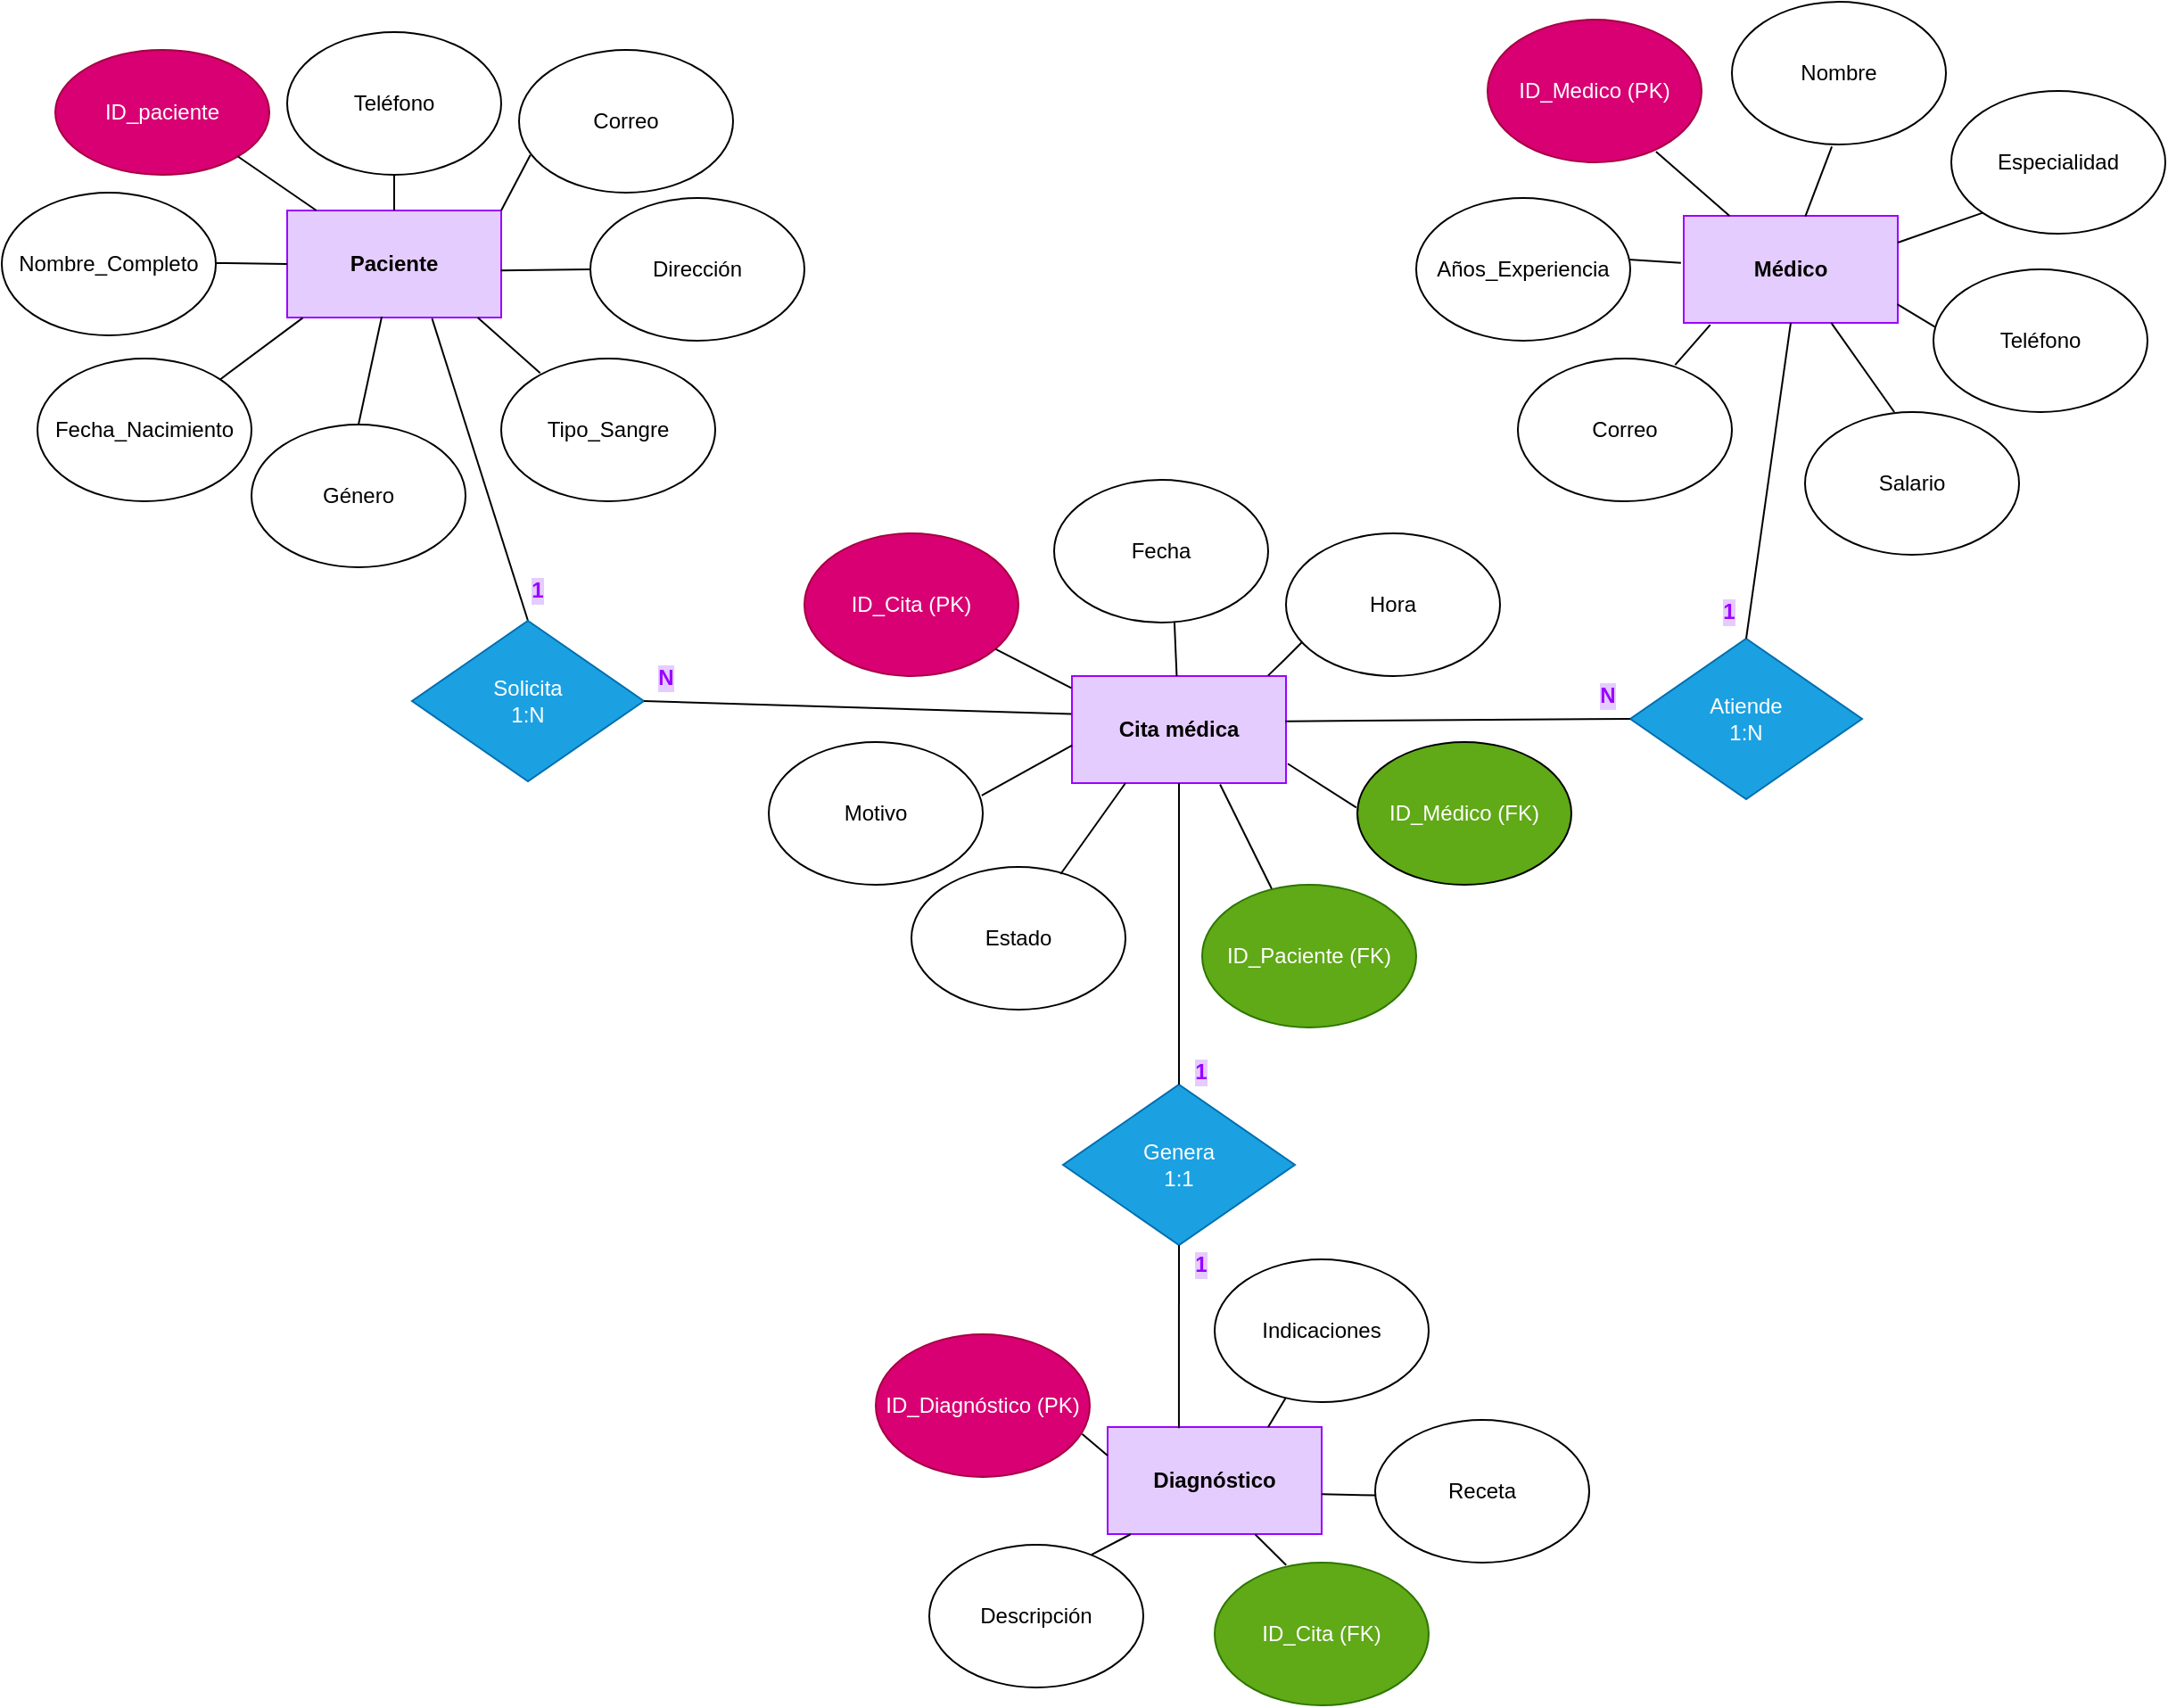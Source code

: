 <mxfile version="28.0.6">
  <diagram name="Página-1" id="-6G7-zytayDccD0y48cG">
    <mxGraphModel dx="1095" dy="622" grid="1" gridSize="10" guides="1" tooltips="1" connect="1" arrows="1" fold="1" page="1" pageScale="1" pageWidth="827" pageHeight="1169" math="0" shadow="0">
      <root>
        <mxCell id="0" />
        <mxCell id="1" parent="0" />
        <mxCell id="tUyBVThGk6CRZ4kE3ZH6-1" value="Paciente" style="rounded=0;whiteSpace=wrap;html=1;fillColor=#E5CCFF;strokeColor=#9A03FF;fontColor=#000000;fontStyle=1" vertex="1" parent="1">
          <mxGeometry x="370" y="217" width="120" height="60" as="geometry" />
        </mxCell>
        <mxCell id="tUyBVThGk6CRZ4kE3ZH6-2" value="Médico" style="rounded=0;whiteSpace=wrap;html=1;fillColor=#E5CCFF;strokeColor=#9A03FF;fontColor=#000000;fontStyle=1" vertex="1" parent="1">
          <mxGeometry x="1153" y="220" width="120" height="60" as="geometry" />
        </mxCell>
        <mxCell id="tUyBVThGk6CRZ4kE3ZH6-3" value="Cita médica" style="rounded=0;whiteSpace=wrap;html=1;fillColor=#E5CCFF;strokeColor=#9A03FF;fontColor=#000000;fontStyle=1" vertex="1" parent="1">
          <mxGeometry x="810" y="478" width="120" height="60" as="geometry" />
        </mxCell>
        <mxCell id="tUyBVThGk6CRZ4kE3ZH6-4" value="Diagnóstico" style="rounded=0;whiteSpace=wrap;html=1;fillColor=#E5CCFF;strokeColor=#9A03FF;fontColor=#000000;fontStyle=1" vertex="1" parent="1">
          <mxGeometry x="830" y="899" width="120" height="60" as="geometry" />
        </mxCell>
        <mxCell id="tUyBVThGk6CRZ4kE3ZH6-5" value="ID_paciente" style="ellipse;whiteSpace=wrap;html=1;fillColor=#d80073;fontColor=#ffffff;strokeColor=#A50040;" vertex="1" parent="1">
          <mxGeometry x="240" y="127" width="120" height="70" as="geometry" />
        </mxCell>
        <mxCell id="tUyBVThGk6CRZ4kE3ZH6-6" value="Nombre_Completo" style="ellipse;whiteSpace=wrap;html=1;" vertex="1" parent="1">
          <mxGeometry x="210" y="207" width="120" height="80" as="geometry" />
        </mxCell>
        <mxCell id="tUyBVThGk6CRZ4kE3ZH6-7" value="Fecha_Nacimiento" style="ellipse;whiteSpace=wrap;html=1;" vertex="1" parent="1">
          <mxGeometry x="230" y="300" width="120" height="80" as="geometry" />
        </mxCell>
        <mxCell id="tUyBVThGk6CRZ4kE3ZH6-8" value="Género" style="ellipse;whiteSpace=wrap;html=1;" vertex="1" parent="1">
          <mxGeometry x="350" y="337" width="120" height="80" as="geometry" />
        </mxCell>
        <mxCell id="tUyBVThGk6CRZ4kE3ZH6-9" value="Teléfono" style="ellipse;whiteSpace=wrap;html=1;" vertex="1" parent="1">
          <mxGeometry x="370" y="117" width="120" height="80" as="geometry" />
        </mxCell>
        <mxCell id="tUyBVThGk6CRZ4kE3ZH6-10" value="Correo" style="ellipse;whiteSpace=wrap;html=1;" vertex="1" parent="1">
          <mxGeometry x="500" y="127" width="120" height="80" as="geometry" />
        </mxCell>
        <mxCell id="tUyBVThGk6CRZ4kE3ZH6-11" value="Dirección" style="ellipse;whiteSpace=wrap;html=1;" vertex="1" parent="1">
          <mxGeometry x="540" y="210" width="120" height="80" as="geometry" />
        </mxCell>
        <mxCell id="tUyBVThGk6CRZ4kE3ZH6-12" value="Tipo_Sangre" style="ellipse;whiteSpace=wrap;html=1;" vertex="1" parent="1">
          <mxGeometry x="490" y="300" width="120" height="80" as="geometry" />
        </mxCell>
        <mxCell id="tUyBVThGk6CRZ4kE3ZH6-13" value="ID_Medico (PK)" style="ellipse;whiteSpace=wrap;html=1;fillColor=#d80073;fontColor=#ffffff;strokeColor=#A50040;" vertex="1" parent="1">
          <mxGeometry x="1043" y="110" width="120" height="80" as="geometry" />
        </mxCell>
        <mxCell id="tUyBVThGk6CRZ4kE3ZH6-14" value="Nombre" style="ellipse;whiteSpace=wrap;html=1;" vertex="1" parent="1">
          <mxGeometry x="1180" y="100" width="120" height="80" as="geometry" />
        </mxCell>
        <mxCell id="tUyBVThGk6CRZ4kE3ZH6-15" value="Especialidad" style="ellipse;whiteSpace=wrap;html=1;" vertex="1" parent="1">
          <mxGeometry x="1303" y="150" width="120" height="80" as="geometry" />
        </mxCell>
        <mxCell id="tUyBVThGk6CRZ4kE3ZH6-16" value="Teléfono" style="ellipse;whiteSpace=wrap;html=1;" vertex="1" parent="1">
          <mxGeometry x="1293" y="250" width="120" height="80" as="geometry" />
        </mxCell>
        <mxCell id="tUyBVThGk6CRZ4kE3ZH6-17" value="Correo" style="ellipse;whiteSpace=wrap;html=1;" vertex="1" parent="1">
          <mxGeometry x="1060" y="300" width="120" height="80" as="geometry" />
        </mxCell>
        <mxCell id="tUyBVThGk6CRZ4kE3ZH6-18" value="Años_Experiencia" style="ellipse;whiteSpace=wrap;html=1;" vertex="1" parent="1">
          <mxGeometry x="1003" y="210" width="120" height="80" as="geometry" />
        </mxCell>
        <mxCell id="tUyBVThGk6CRZ4kE3ZH6-19" value="Salario" style="ellipse;whiteSpace=wrap;html=1;" vertex="1" parent="1">
          <mxGeometry x="1221" y="330" width="120" height="80" as="geometry" />
        </mxCell>
        <mxCell id="tUyBVThGk6CRZ4kE3ZH6-21" value="ID_Cita (PK)" style="ellipse;whiteSpace=wrap;html=1;fillColor=#d80073;fontColor=#ffffff;strokeColor=#A50040;" vertex="1" parent="1">
          <mxGeometry x="660" y="398" width="120" height="80" as="geometry" />
        </mxCell>
        <mxCell id="tUyBVThGk6CRZ4kE3ZH6-22" value="Estado" style="ellipse;whiteSpace=wrap;html=1;" vertex="1" parent="1">
          <mxGeometry x="720" y="585" width="120" height="80" as="geometry" />
        </mxCell>
        <mxCell id="tUyBVThGk6CRZ4kE3ZH6-23" value="Hora" style="ellipse;whiteSpace=wrap;html=1;" vertex="1" parent="1">
          <mxGeometry x="930" y="398" width="120" height="80" as="geometry" />
        </mxCell>
        <mxCell id="tUyBVThGk6CRZ4kE3ZH6-24" value="Fecha" style="ellipse;whiteSpace=wrap;html=1;" vertex="1" parent="1">
          <mxGeometry x="800" y="368" width="120" height="80" as="geometry" />
        </mxCell>
        <mxCell id="tUyBVThGk6CRZ4kE3ZH6-25" value="Motivo" style="ellipse;whiteSpace=wrap;html=1;" vertex="1" parent="1">
          <mxGeometry x="640" y="515" width="120" height="80" as="geometry" />
        </mxCell>
        <mxCell id="tUyBVThGk6CRZ4kE3ZH6-27" value="ID_Médico (FK)" style="ellipse;whiteSpace=wrap;html=1;fillColor=#60a917;fontColor=#ffffff;strokeColor=default;gradientColor=none;shadow=0;" vertex="1" parent="1">
          <mxGeometry x="970" y="515" width="120" height="80" as="geometry" />
        </mxCell>
        <mxCell id="tUyBVThGk6CRZ4kE3ZH6-28" value="ID_Paciente (FK)" style="ellipse;whiteSpace=wrap;html=1;fillColor=#60a917;fontColor=#ffffff;strokeColor=#2D7600;" vertex="1" parent="1">
          <mxGeometry x="883" y="595" width="120" height="80" as="geometry" />
        </mxCell>
        <mxCell id="tUyBVThGk6CRZ4kE3ZH6-29" value="Indicaciones" style="ellipse;whiteSpace=wrap;html=1;" vertex="1" parent="1">
          <mxGeometry x="890" y="805" width="120" height="80" as="geometry" />
        </mxCell>
        <mxCell id="tUyBVThGk6CRZ4kE3ZH6-30" value="Receta" style="ellipse;whiteSpace=wrap;html=1;" vertex="1" parent="1">
          <mxGeometry x="980" y="895" width="120" height="80" as="geometry" />
        </mxCell>
        <mxCell id="tUyBVThGk6CRZ4kE3ZH6-31" value="ID_Cita (FK)" style="ellipse;whiteSpace=wrap;html=1;fillColor=#60a917;fontColor=#ffffff;strokeColor=#2D7600;" vertex="1" parent="1">
          <mxGeometry x="890" y="975" width="120" height="80" as="geometry" />
        </mxCell>
        <mxCell id="tUyBVThGk6CRZ4kE3ZH6-32" value="Descripción" style="ellipse;whiteSpace=wrap;html=1;" vertex="1" parent="1">
          <mxGeometry x="730" y="965" width="120" height="80" as="geometry" />
        </mxCell>
        <mxCell id="tUyBVThGk6CRZ4kE3ZH6-33" value="ID_Diagnóstico (PK)" style="ellipse;whiteSpace=wrap;html=1;fillColor=#d80073;fontColor=#ffffff;strokeColor=#A50040;" vertex="1" parent="1">
          <mxGeometry x="700" y="847" width="120" height="80" as="geometry" />
        </mxCell>
        <mxCell id="tUyBVThGk6CRZ4kE3ZH6-36" value="" style="endArrow=none;html=1;rounded=0;exitX=1;exitY=0;exitDx=0;exitDy=0;entryX=0.053;entryY=0.736;entryDx=0;entryDy=0;entryPerimeter=0;" edge="1" parent="1" source="tUyBVThGk6CRZ4kE3ZH6-1" target="tUyBVThGk6CRZ4kE3ZH6-10">
          <mxGeometry width="50" height="50" relative="1" as="geometry">
            <mxPoint x="430" y="297" as="sourcePoint" />
            <mxPoint x="500" y="217" as="targetPoint" />
          </mxGeometry>
        </mxCell>
        <mxCell id="tUyBVThGk6CRZ4kE3ZH6-37" value="" style="endArrow=none;html=1;rounded=0;exitX=0.998;exitY=0.561;exitDx=0;exitDy=0;exitPerimeter=0;entryX=0;entryY=0.5;entryDx=0;entryDy=0;" edge="1" parent="1" source="tUyBVThGk6CRZ4kE3ZH6-1" target="tUyBVThGk6CRZ4kE3ZH6-11">
          <mxGeometry width="50" height="50" relative="1" as="geometry">
            <mxPoint x="480" y="317" as="sourcePoint" />
            <mxPoint x="520" y="277" as="targetPoint" />
          </mxGeometry>
        </mxCell>
        <mxCell id="tUyBVThGk6CRZ4kE3ZH6-38" value="" style="endArrow=none;html=1;rounded=0;entryX=0.5;entryY=1;entryDx=0;entryDy=0;exitX=0.5;exitY=0;exitDx=0;exitDy=0;" edge="1" parent="1" source="tUyBVThGk6CRZ4kE3ZH6-1" target="tUyBVThGk6CRZ4kE3ZH6-9">
          <mxGeometry width="50" height="50" relative="1" as="geometry">
            <mxPoint x="370" y="257" as="sourcePoint" />
            <mxPoint x="420" y="207" as="targetPoint" />
          </mxGeometry>
        </mxCell>
        <mxCell id="tUyBVThGk6CRZ4kE3ZH6-39" value="" style="endArrow=none;html=1;rounded=0;entryX=0.442;entryY=0.992;entryDx=0;entryDy=0;entryPerimeter=0;exitX=0.5;exitY=0;exitDx=0;exitDy=0;" edge="1" parent="1" source="tUyBVThGk6CRZ4kE3ZH6-8" target="tUyBVThGk6CRZ4kE3ZH6-1">
          <mxGeometry width="50" height="50" relative="1" as="geometry">
            <mxPoint x="370" y="287" as="sourcePoint" />
            <mxPoint x="420" y="237" as="targetPoint" />
          </mxGeometry>
        </mxCell>
        <mxCell id="tUyBVThGk6CRZ4kE3ZH6-40" value="" style="endArrow=none;html=1;rounded=0;entryX=1;entryY=0;entryDx=0;entryDy=0;exitX=0.073;exitY=1.003;exitDx=0;exitDy=0;exitPerimeter=0;" edge="1" parent="1" source="tUyBVThGk6CRZ4kE3ZH6-1" target="tUyBVThGk6CRZ4kE3ZH6-7">
          <mxGeometry width="50" height="50" relative="1" as="geometry">
            <mxPoint x="370" y="287" as="sourcePoint" />
            <mxPoint x="420" y="237" as="targetPoint" />
          </mxGeometry>
        </mxCell>
        <mxCell id="tUyBVThGk6CRZ4kE3ZH6-41" value="" style="endArrow=none;html=1;rounded=0;entryX=1.003;entryY=0.493;entryDx=0;entryDy=0;entryPerimeter=0;exitX=0;exitY=0.5;exitDx=0;exitDy=0;" edge="1" parent="1" source="tUyBVThGk6CRZ4kE3ZH6-1" target="tUyBVThGk6CRZ4kE3ZH6-6">
          <mxGeometry width="50" height="50" relative="1" as="geometry">
            <mxPoint x="370" y="287" as="sourcePoint" />
            <mxPoint x="420" y="237" as="targetPoint" />
          </mxGeometry>
        </mxCell>
        <mxCell id="tUyBVThGk6CRZ4kE3ZH6-42" value="" style="endArrow=none;html=1;rounded=0;entryX=1;entryY=1;entryDx=0;entryDy=0;" edge="1" parent="1" source="tUyBVThGk6CRZ4kE3ZH6-1" target="tUyBVThGk6CRZ4kE3ZH6-5">
          <mxGeometry width="50" height="50" relative="1" as="geometry">
            <mxPoint x="370" y="287" as="sourcePoint" />
            <mxPoint x="420" y="237" as="targetPoint" />
          </mxGeometry>
        </mxCell>
        <mxCell id="tUyBVThGk6CRZ4kE3ZH6-43" value="" style="endArrow=none;html=1;rounded=0;entryX=0.89;entryY=1;entryDx=0;entryDy=0;entryPerimeter=0;exitX=0.182;exitY=0.101;exitDx=0;exitDy=0;exitPerimeter=0;" edge="1" parent="1" source="tUyBVThGk6CRZ4kE3ZH6-12" target="tUyBVThGk6CRZ4kE3ZH6-1">
          <mxGeometry width="50" height="50" relative="1" as="geometry">
            <mxPoint x="380" y="307" as="sourcePoint" />
            <mxPoint x="430" y="257" as="targetPoint" />
          </mxGeometry>
        </mxCell>
        <mxCell id="tUyBVThGk6CRZ4kE3ZH6-44" value="" style="endArrow=none;html=1;rounded=0;entryX=0.688;entryY=0.997;entryDx=0;entryDy=0;entryPerimeter=0;exitX=0.417;exitY=0;exitDx=0;exitDy=0;exitPerimeter=0;" edge="1" parent="1" source="tUyBVThGk6CRZ4kE3ZH6-19" target="tUyBVThGk6CRZ4kE3ZH6-2">
          <mxGeometry width="50" height="50" relative="1" as="geometry">
            <mxPoint x="1173" y="250" as="sourcePoint" />
            <mxPoint x="1223" y="200" as="targetPoint" />
          </mxGeometry>
        </mxCell>
        <mxCell id="tUyBVThGk6CRZ4kE3ZH6-45" value="" style="endArrow=none;html=1;rounded=0;entryX=0.006;entryY=0.402;entryDx=0;entryDy=0;entryPerimeter=0;exitX=0.998;exitY=0.826;exitDx=0;exitDy=0;exitPerimeter=0;" edge="1" parent="1" source="tUyBVThGk6CRZ4kE3ZH6-2" target="tUyBVThGk6CRZ4kE3ZH6-16">
          <mxGeometry width="50" height="50" relative="1" as="geometry">
            <mxPoint x="1173" y="250" as="sourcePoint" />
            <mxPoint x="1223" y="200" as="targetPoint" />
          </mxGeometry>
        </mxCell>
        <mxCell id="tUyBVThGk6CRZ4kE3ZH6-46" value="" style="endArrow=none;html=1;rounded=0;entryX=0;entryY=1;entryDx=0;entryDy=0;exitX=1;exitY=0.25;exitDx=0;exitDy=0;" edge="1" parent="1" source="tUyBVThGk6CRZ4kE3ZH6-2" target="tUyBVThGk6CRZ4kE3ZH6-15">
          <mxGeometry width="50" height="50" relative="1" as="geometry">
            <mxPoint x="1173" y="250" as="sourcePoint" />
            <mxPoint x="1223" y="200" as="targetPoint" />
          </mxGeometry>
        </mxCell>
        <mxCell id="tUyBVThGk6CRZ4kE3ZH6-47" value="" style="endArrow=none;html=1;rounded=0;entryX=0.467;entryY=1.015;entryDx=0;entryDy=0;entryPerimeter=0;exitX=0.568;exitY=0.005;exitDx=0;exitDy=0;exitPerimeter=0;" edge="1" parent="1" source="tUyBVThGk6CRZ4kE3ZH6-2" target="tUyBVThGk6CRZ4kE3ZH6-14">
          <mxGeometry width="50" height="50" relative="1" as="geometry">
            <mxPoint x="1173" y="250" as="sourcePoint" />
            <mxPoint x="1223" y="200" as="targetPoint" />
          </mxGeometry>
        </mxCell>
        <mxCell id="tUyBVThGk6CRZ4kE3ZH6-48" value="" style="endArrow=none;html=1;rounded=0;entryX=0.787;entryY=0.925;entryDx=0;entryDy=0;entryPerimeter=0;" edge="1" parent="1" source="tUyBVThGk6CRZ4kE3ZH6-2" target="tUyBVThGk6CRZ4kE3ZH6-13">
          <mxGeometry width="50" height="50" relative="1" as="geometry">
            <mxPoint x="1173" y="250" as="sourcePoint" />
            <mxPoint x="1223" y="200" as="targetPoint" />
          </mxGeometry>
        </mxCell>
        <mxCell id="tUyBVThGk6CRZ4kE3ZH6-49" value="" style="endArrow=none;html=1;rounded=0;exitX=0.735;exitY=0.044;exitDx=0;exitDy=0;exitPerimeter=0;entryX=0.124;entryY=1.017;entryDx=0;entryDy=0;entryPerimeter=0;" edge="1" parent="1" source="tUyBVThGk6CRZ4kE3ZH6-17" target="tUyBVThGk6CRZ4kE3ZH6-2">
          <mxGeometry width="50" height="50" relative="1" as="geometry">
            <mxPoint x="1173" y="250" as="sourcePoint" />
            <mxPoint x="1223" y="200" as="targetPoint" />
          </mxGeometry>
        </mxCell>
        <mxCell id="tUyBVThGk6CRZ4kE3ZH6-50" value="" style="endArrow=none;html=1;rounded=0;entryX=0.992;entryY=0.431;entryDx=0;entryDy=0;entryPerimeter=0;exitX=-0.013;exitY=0.439;exitDx=0;exitDy=0;exitPerimeter=0;" edge="1" parent="1" source="tUyBVThGk6CRZ4kE3ZH6-2" target="tUyBVThGk6CRZ4kE3ZH6-18">
          <mxGeometry width="50" height="50" relative="1" as="geometry">
            <mxPoint x="1173" y="250" as="sourcePoint" />
            <mxPoint x="1223" y="200" as="targetPoint" />
          </mxGeometry>
        </mxCell>
        <mxCell id="tUyBVThGk6CRZ4kE3ZH6-52" value="" style="endArrow=none;html=1;rounded=0;entryX=0.562;entryY=0.992;entryDx=0;entryDy=0;entryPerimeter=0;" edge="1" parent="1" source="tUyBVThGk6CRZ4kE3ZH6-3" target="tUyBVThGk6CRZ4kE3ZH6-24">
          <mxGeometry width="50" height="50" relative="1" as="geometry">
            <mxPoint x="840" y="518" as="sourcePoint" />
            <mxPoint x="890" y="468" as="targetPoint" />
          </mxGeometry>
        </mxCell>
        <mxCell id="tUyBVThGk6CRZ4kE3ZH6-53" value="" style="endArrow=none;html=1;rounded=0;entryX=0.892;entryY=0.81;entryDx=0;entryDy=0;entryPerimeter=0;exitX=-0.003;exitY=0.112;exitDx=0;exitDy=0;exitPerimeter=0;" edge="1" parent="1" source="tUyBVThGk6CRZ4kE3ZH6-3" target="tUyBVThGk6CRZ4kE3ZH6-21">
          <mxGeometry width="50" height="50" relative="1" as="geometry">
            <mxPoint x="840" y="508" as="sourcePoint" />
            <mxPoint x="890" y="458" as="targetPoint" />
          </mxGeometry>
        </mxCell>
        <mxCell id="tUyBVThGk6CRZ4kE3ZH6-54" value="" style="endArrow=none;html=1;rounded=0;entryX=0.25;entryY=1;entryDx=0;entryDy=0;exitX=0.697;exitY=0.05;exitDx=0;exitDy=0;exitPerimeter=0;" edge="1" parent="1" source="tUyBVThGk6CRZ4kE3ZH6-22" target="tUyBVThGk6CRZ4kE3ZH6-3">
          <mxGeometry width="50" height="50" relative="1" as="geometry">
            <mxPoint x="810" y="575" as="sourcePoint" />
            <mxPoint x="890" y="458" as="targetPoint" />
          </mxGeometry>
        </mxCell>
        <mxCell id="tUyBVThGk6CRZ4kE3ZH6-55" value="" style="endArrow=none;html=1;rounded=0;exitX=-0.005;exitY=0.459;exitDx=0;exitDy=0;exitPerimeter=0;entryX=1.008;entryY=0.819;entryDx=0;entryDy=0;entryPerimeter=0;" edge="1" parent="1" source="tUyBVThGk6CRZ4kE3ZH6-27" target="tUyBVThGk6CRZ4kE3ZH6-3">
          <mxGeometry width="50" height="50" relative="1" as="geometry">
            <mxPoint x="840" y="508" as="sourcePoint" />
            <mxPoint x="890" y="458" as="targetPoint" />
          </mxGeometry>
        </mxCell>
        <mxCell id="tUyBVThGk6CRZ4kE3ZH6-56" value="" style="endArrow=none;html=1;rounded=0;entryX=0.083;entryY=0.75;entryDx=0;entryDy=0;entryPerimeter=0;exitX=0.925;exitY=-0.022;exitDx=0;exitDy=0;exitPerimeter=0;" edge="1" parent="1">
          <mxGeometry width="50" height="50" relative="1" as="geometry">
            <mxPoint x="920" y="477.68" as="sourcePoint" />
            <mxPoint x="938.96" y="459" as="targetPoint" />
            <Array as="points">
              <mxPoint x="929" y="469" />
            </Array>
          </mxGeometry>
        </mxCell>
        <mxCell id="tUyBVThGk6CRZ4kE3ZH6-57" value="" style="endArrow=none;html=1;rounded=0;entryX=0.325;entryY=0.028;entryDx=0;entryDy=0;entryPerimeter=0;exitX=0.692;exitY=1.013;exitDx=0;exitDy=0;exitPerimeter=0;" edge="1" parent="1" source="tUyBVThGk6CRZ4kE3ZH6-3">
          <mxGeometry width="50" height="50" relative="1" as="geometry">
            <mxPoint x="840" y="488" as="sourcePoint" />
            <mxPoint x="922" y="597.24" as="targetPoint" />
          </mxGeometry>
        </mxCell>
        <mxCell id="tUyBVThGk6CRZ4kE3ZH6-58" value="" style="endArrow=none;html=1;rounded=0;entryX=0.995;entryY=0.374;entryDx=0;entryDy=0;exitX=0.001;exitY=0.646;exitDx=0;exitDy=0;exitPerimeter=0;entryPerimeter=0;" edge="1" parent="1" source="tUyBVThGk6CRZ4kE3ZH6-3" target="tUyBVThGk6CRZ4kE3ZH6-25">
          <mxGeometry width="50" height="50" relative="1" as="geometry">
            <mxPoint x="840" y="488" as="sourcePoint" />
            <mxPoint x="890" y="438" as="targetPoint" />
          </mxGeometry>
        </mxCell>
        <mxCell id="tUyBVThGk6CRZ4kE3ZH6-59" value="" style="endArrow=none;html=1;rounded=0;exitX=0.107;exitY=1.002;exitDx=0;exitDy=0;exitPerimeter=0;entryX=0.758;entryY=0.07;entryDx=0;entryDy=0;entryPerimeter=0;" edge="1" parent="1" source="tUyBVThGk6CRZ4kE3ZH6-4" target="tUyBVThGk6CRZ4kE3ZH6-32">
          <mxGeometry width="50" height="50" relative="1" as="geometry">
            <mxPoint x="900" y="955" as="sourcePoint" />
            <mxPoint x="830" y="974" as="targetPoint" />
          </mxGeometry>
        </mxCell>
        <mxCell id="tUyBVThGk6CRZ4kE3ZH6-60" value="" style="endArrow=none;html=1;rounded=0;exitX=0.689;exitY=0.986;exitDx=0;exitDy=0;exitPerimeter=0;entryX=0.334;entryY=0.017;entryDx=0;entryDy=0;entryPerimeter=0;" edge="1" parent="1" target="tUyBVThGk6CRZ4kE3ZH6-31">
          <mxGeometry width="50" height="50" relative="1" as="geometry">
            <mxPoint x="912.68" y="959.16" as="sourcePoint" />
            <mxPoint x="940" y="985" as="targetPoint" />
          </mxGeometry>
        </mxCell>
        <mxCell id="tUyBVThGk6CRZ4kE3ZH6-61" value="" style="endArrow=none;html=1;rounded=0;entryX=0.001;entryY=0.528;entryDx=0;entryDy=0;entryPerimeter=0;exitX=1.001;exitY=0.628;exitDx=0;exitDy=0;exitPerimeter=0;" edge="1" parent="1" source="tUyBVThGk6CRZ4kE3ZH6-4" target="tUyBVThGk6CRZ4kE3ZH6-30">
          <mxGeometry width="50" height="50" relative="1" as="geometry">
            <mxPoint x="900" y="955" as="sourcePoint" />
            <mxPoint x="950" y="905" as="targetPoint" />
          </mxGeometry>
        </mxCell>
        <mxCell id="tUyBVThGk6CRZ4kE3ZH6-63" value="" style="endArrow=none;html=1;rounded=0;entryX=0.964;entryY=0.699;entryDx=0;entryDy=0;entryPerimeter=0;exitX=-0.026;exitY=0.256;exitDx=0;exitDy=0;exitPerimeter=0;" edge="1" parent="1" target="tUyBVThGk6CRZ4kE3ZH6-33">
          <mxGeometry width="50" height="50" relative="1" as="geometry">
            <mxPoint x="830.0" y="915" as="sourcePoint" />
            <mxPoint x="804.96" y="901.64" as="targetPoint" />
          </mxGeometry>
        </mxCell>
        <mxCell id="tUyBVThGk6CRZ4kE3ZH6-64" value="Atiende&lt;div&gt;1:N&lt;/div&gt;" style="rhombus;whiteSpace=wrap;html=1;fillColor=#1ba1e2;strokeColor=#006EAF;fontColor=#ffffff;" vertex="1" parent="1">
          <mxGeometry x="1123" y="457" width="130" height="90" as="geometry" />
        </mxCell>
        <mxCell id="tUyBVThGk6CRZ4kE3ZH6-71" value="" style="endArrow=none;html=1;rounded=0;entryX=0.677;entryY=1.009;entryDx=0;entryDy=0;entryPerimeter=0;exitX=0.5;exitY=0;exitDx=0;exitDy=0;" edge="1" parent="1" source="tUyBVThGk6CRZ4kE3ZH6-72" target="tUyBVThGk6CRZ4kE3ZH6-1">
          <mxGeometry width="50" height="50" relative="1" as="geometry">
            <mxPoint x="500" y="457" as="sourcePoint" />
            <mxPoint x="800" y="527" as="targetPoint" />
          </mxGeometry>
        </mxCell>
        <mxCell id="tUyBVThGk6CRZ4kE3ZH6-72" value="Solicita&lt;div&gt;1:N&lt;/div&gt;" style="rhombus;whiteSpace=wrap;html=1;fillColor=#1ba1e2;strokeColor=#006EAF;fontColor=#ffffff;" vertex="1" parent="1">
          <mxGeometry x="440" y="447" width="130" height="90" as="geometry" />
        </mxCell>
        <mxCell id="tUyBVThGk6CRZ4kE3ZH6-73" value="" style="endArrow=none;html=1;rounded=0;entryX=-0.003;entryY=0.355;entryDx=0;entryDy=0;entryPerimeter=0;exitX=1;exitY=0.5;exitDx=0;exitDy=0;" edge="1" parent="1" source="tUyBVThGk6CRZ4kE3ZH6-72" target="tUyBVThGk6CRZ4kE3ZH6-3">
          <mxGeometry width="50" height="50" relative="1" as="geometry">
            <mxPoint x="730" y="547" as="sourcePoint" />
            <mxPoint x="780" y="497" as="targetPoint" />
          </mxGeometry>
        </mxCell>
        <mxCell id="tUyBVThGk6CRZ4kE3ZH6-74" value="" style="endArrow=none;html=1;rounded=0;entryX=0.5;entryY=1;entryDx=0;entryDy=0;exitX=0.5;exitY=0;exitDx=0;exitDy=0;" edge="1" parent="1" source="tUyBVThGk6CRZ4kE3ZH6-64" target="tUyBVThGk6CRZ4kE3ZH6-2">
          <mxGeometry width="50" height="50" relative="1" as="geometry">
            <mxPoint x="1100" y="557" as="sourcePoint" />
            <mxPoint x="1150" y="507" as="targetPoint" />
          </mxGeometry>
        </mxCell>
        <mxCell id="tUyBVThGk6CRZ4kE3ZH6-75" value="" style="endArrow=none;html=1;rounded=0;entryX=0;entryY=0.5;entryDx=0;entryDy=0;exitX=0.997;exitY=0.422;exitDx=0;exitDy=0;exitPerimeter=0;" edge="1" parent="1" source="tUyBVThGk6CRZ4kE3ZH6-3" target="tUyBVThGk6CRZ4kE3ZH6-64">
          <mxGeometry width="50" height="50" relative="1" as="geometry">
            <mxPoint x="1100" y="557" as="sourcePoint" />
            <mxPoint x="1150" y="507" as="targetPoint" />
          </mxGeometry>
        </mxCell>
        <mxCell id="tUyBVThGk6CRZ4kE3ZH6-76" value="Genera&lt;div&gt;1:1&lt;/div&gt;" style="rhombus;whiteSpace=wrap;html=1;fillColor=#1ba1e2;strokeColor=#006EAF;fontColor=#ffffff;" vertex="1" parent="1">
          <mxGeometry x="805" y="707" width="130" height="90" as="geometry" />
        </mxCell>
        <mxCell id="tUyBVThGk6CRZ4kE3ZH6-77" value="" style="endArrow=none;html=1;rounded=0;entryX=0.5;entryY=1;entryDx=0;entryDy=0;exitX=0.5;exitY=0;exitDx=0;exitDy=0;" edge="1" parent="1" source="tUyBVThGk6CRZ4kE3ZH6-76" target="tUyBVThGk6CRZ4kE3ZH6-3">
          <mxGeometry width="50" height="50" relative="1" as="geometry">
            <mxPoint x="950" y="777" as="sourcePoint" />
            <mxPoint x="1000" y="727" as="targetPoint" />
          </mxGeometry>
        </mxCell>
        <mxCell id="tUyBVThGk6CRZ4kE3ZH6-78" value="" style="endArrow=none;html=1;rounded=0;entryX=0.5;entryY=1;entryDx=0;entryDy=0;exitX=0.333;exitY=0.011;exitDx=0;exitDy=0;exitPerimeter=0;" edge="1" parent="1" source="tUyBVThGk6CRZ4kE3ZH6-4" target="tUyBVThGk6CRZ4kE3ZH6-76">
          <mxGeometry width="50" height="50" relative="1" as="geometry">
            <mxPoint x="870" y="947" as="sourcePoint" />
            <mxPoint x="1030" y="957" as="targetPoint" />
          </mxGeometry>
        </mxCell>
        <mxCell id="tUyBVThGk6CRZ4kE3ZH6-79" value="" style="endArrow=none;html=1;rounded=0;entryX=0.331;entryY=0.973;entryDx=0;entryDy=0;entryPerimeter=0;exitX=0.75;exitY=0;exitDx=0;exitDy=0;" edge="1" parent="1" source="tUyBVThGk6CRZ4kE3ZH6-4" target="tUyBVThGk6CRZ4kE3ZH6-29">
          <mxGeometry width="50" height="50" relative="1" as="geometry">
            <mxPoint x="950" y="975" as="sourcePoint" />
            <mxPoint x="1000" y="925" as="targetPoint" />
          </mxGeometry>
        </mxCell>
        <mxCell id="tUyBVThGk6CRZ4kE3ZH6-80" value="1" style="text;html=1;align=center;verticalAlign=middle;resizable=0;points=[];autosize=1;strokeColor=none;fillColor=none;fontColor=#9A03FF;labelBackgroundColor=#E5CCFF;fontStyle=1" vertex="1" parent="1">
          <mxGeometry x="495" y="415" width="30" height="30" as="geometry" />
        </mxCell>
        <mxCell id="tUyBVThGk6CRZ4kE3ZH6-82" value="N" style="text;html=1;align=center;verticalAlign=middle;resizable=0;points=[];autosize=1;strokeColor=none;fillColor=none;fontColor=#9A03FF;labelBackgroundColor=#E5CCFF;fontStyle=1" vertex="1" parent="1">
          <mxGeometry x="567" y="464" width="30" height="30" as="geometry" />
        </mxCell>
        <mxCell id="tUyBVThGk6CRZ4kE3ZH6-83" value="1" style="text;html=1;align=center;verticalAlign=middle;resizable=0;points=[];autosize=1;strokeColor=none;fillColor=none;fontColor=#9A03FF;fontStyle=1;labelBackgroundColor=#E5CCFF;" vertex="1" parent="1">
          <mxGeometry x="1163" y="427" width="30" height="30" as="geometry" />
        </mxCell>
        <mxCell id="tUyBVThGk6CRZ4kE3ZH6-84" value="N" style="text;html=1;align=center;verticalAlign=middle;resizable=0;points=[];autosize=1;strokeColor=none;fillColor=none;fontColor=#9A03FF;labelBackgroundColor=#E5CCFF;fontStyle=1" vertex="1" parent="1">
          <mxGeometry x="1095" y="474" width="30" height="30" as="geometry" />
        </mxCell>
        <mxCell id="tUyBVThGk6CRZ4kE3ZH6-85" value="1" style="text;html=1;align=center;verticalAlign=middle;resizable=0;points=[];autosize=1;strokeColor=none;fillColor=none;fontColor=#9A03FF;fontStyle=1;labelBackgroundColor=#E5CCFF;textShadow=0;labelBorderColor=none;" vertex="1" parent="1">
          <mxGeometry x="867" y="685" width="30" height="30" as="geometry" />
        </mxCell>
        <mxCell id="tUyBVThGk6CRZ4kE3ZH6-87" value="1" style="text;html=1;align=center;verticalAlign=middle;resizable=0;points=[];autosize=1;strokeColor=none;fillColor=none;fontColor=#9A03FF;fontStyle=1;labelBackgroundColor=#E5CCFF;textShadow=0;labelBorderColor=none;" vertex="1" parent="1">
          <mxGeometry x="867" y="793" width="30" height="30" as="geometry" />
        </mxCell>
      </root>
    </mxGraphModel>
  </diagram>
</mxfile>

